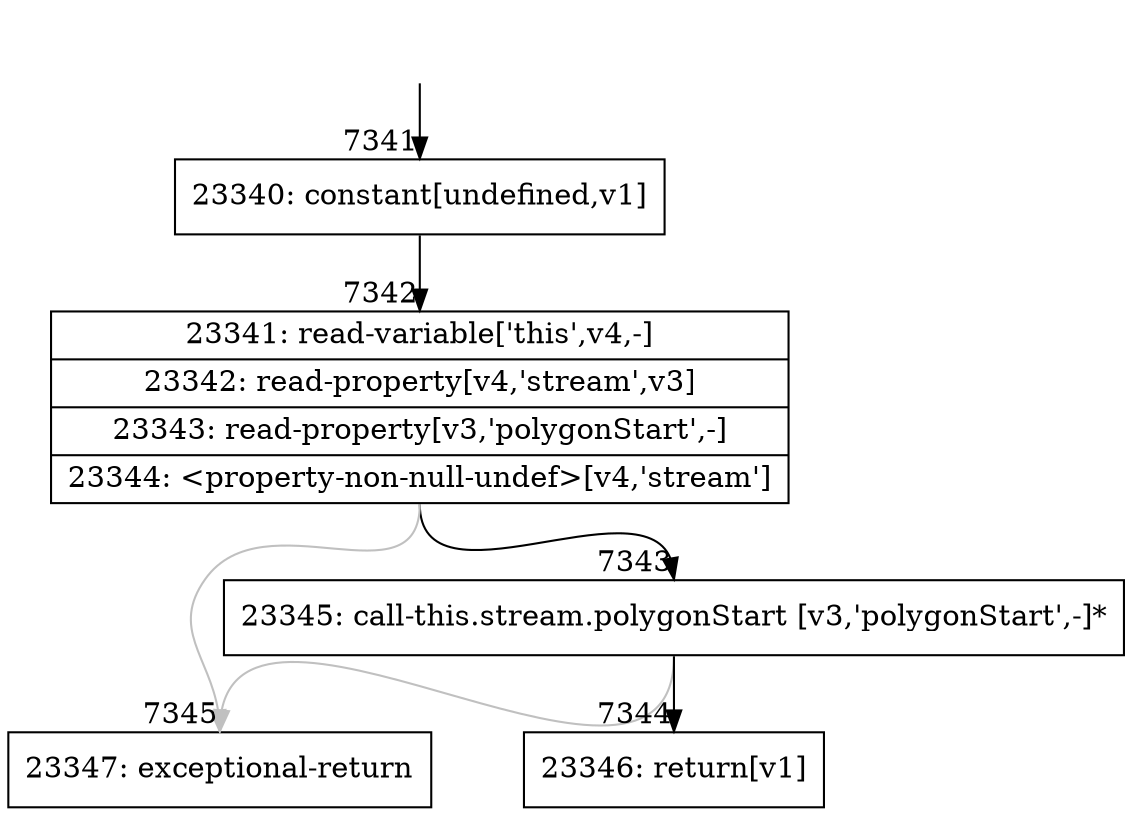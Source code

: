digraph {
rankdir="TD"
BB_entry683[shape=none,label=""];
BB_entry683 -> BB7341 [tailport=s, headport=n, headlabel="    7341"]
BB7341 [shape=record label="{23340: constant[undefined,v1]}" ] 
BB7341 -> BB7342 [tailport=s, headport=n, headlabel="      7342"]
BB7342 [shape=record label="{23341: read-variable['this',v4,-]|23342: read-property[v4,'stream',v3]|23343: read-property[v3,'polygonStart',-]|23344: \<property-non-null-undef\>[v4,'stream']}" ] 
BB7342 -> BB7343 [tailport=s, headport=n, headlabel="      7343"]
BB7342 -> BB7345 [tailport=s, headport=n, color=gray, headlabel="      7345"]
BB7343 [shape=record label="{23345: call-this.stream.polygonStart [v3,'polygonStart',-]*}" ] 
BB7343 -> BB7344 [tailport=s, headport=n, headlabel="      7344"]
BB7343 -> BB7345 [tailport=s, headport=n, color=gray]
BB7344 [shape=record label="{23346: return[v1]}" ] 
BB7345 [shape=record label="{23347: exceptional-return}" ] 
//#$~ 4273
}
